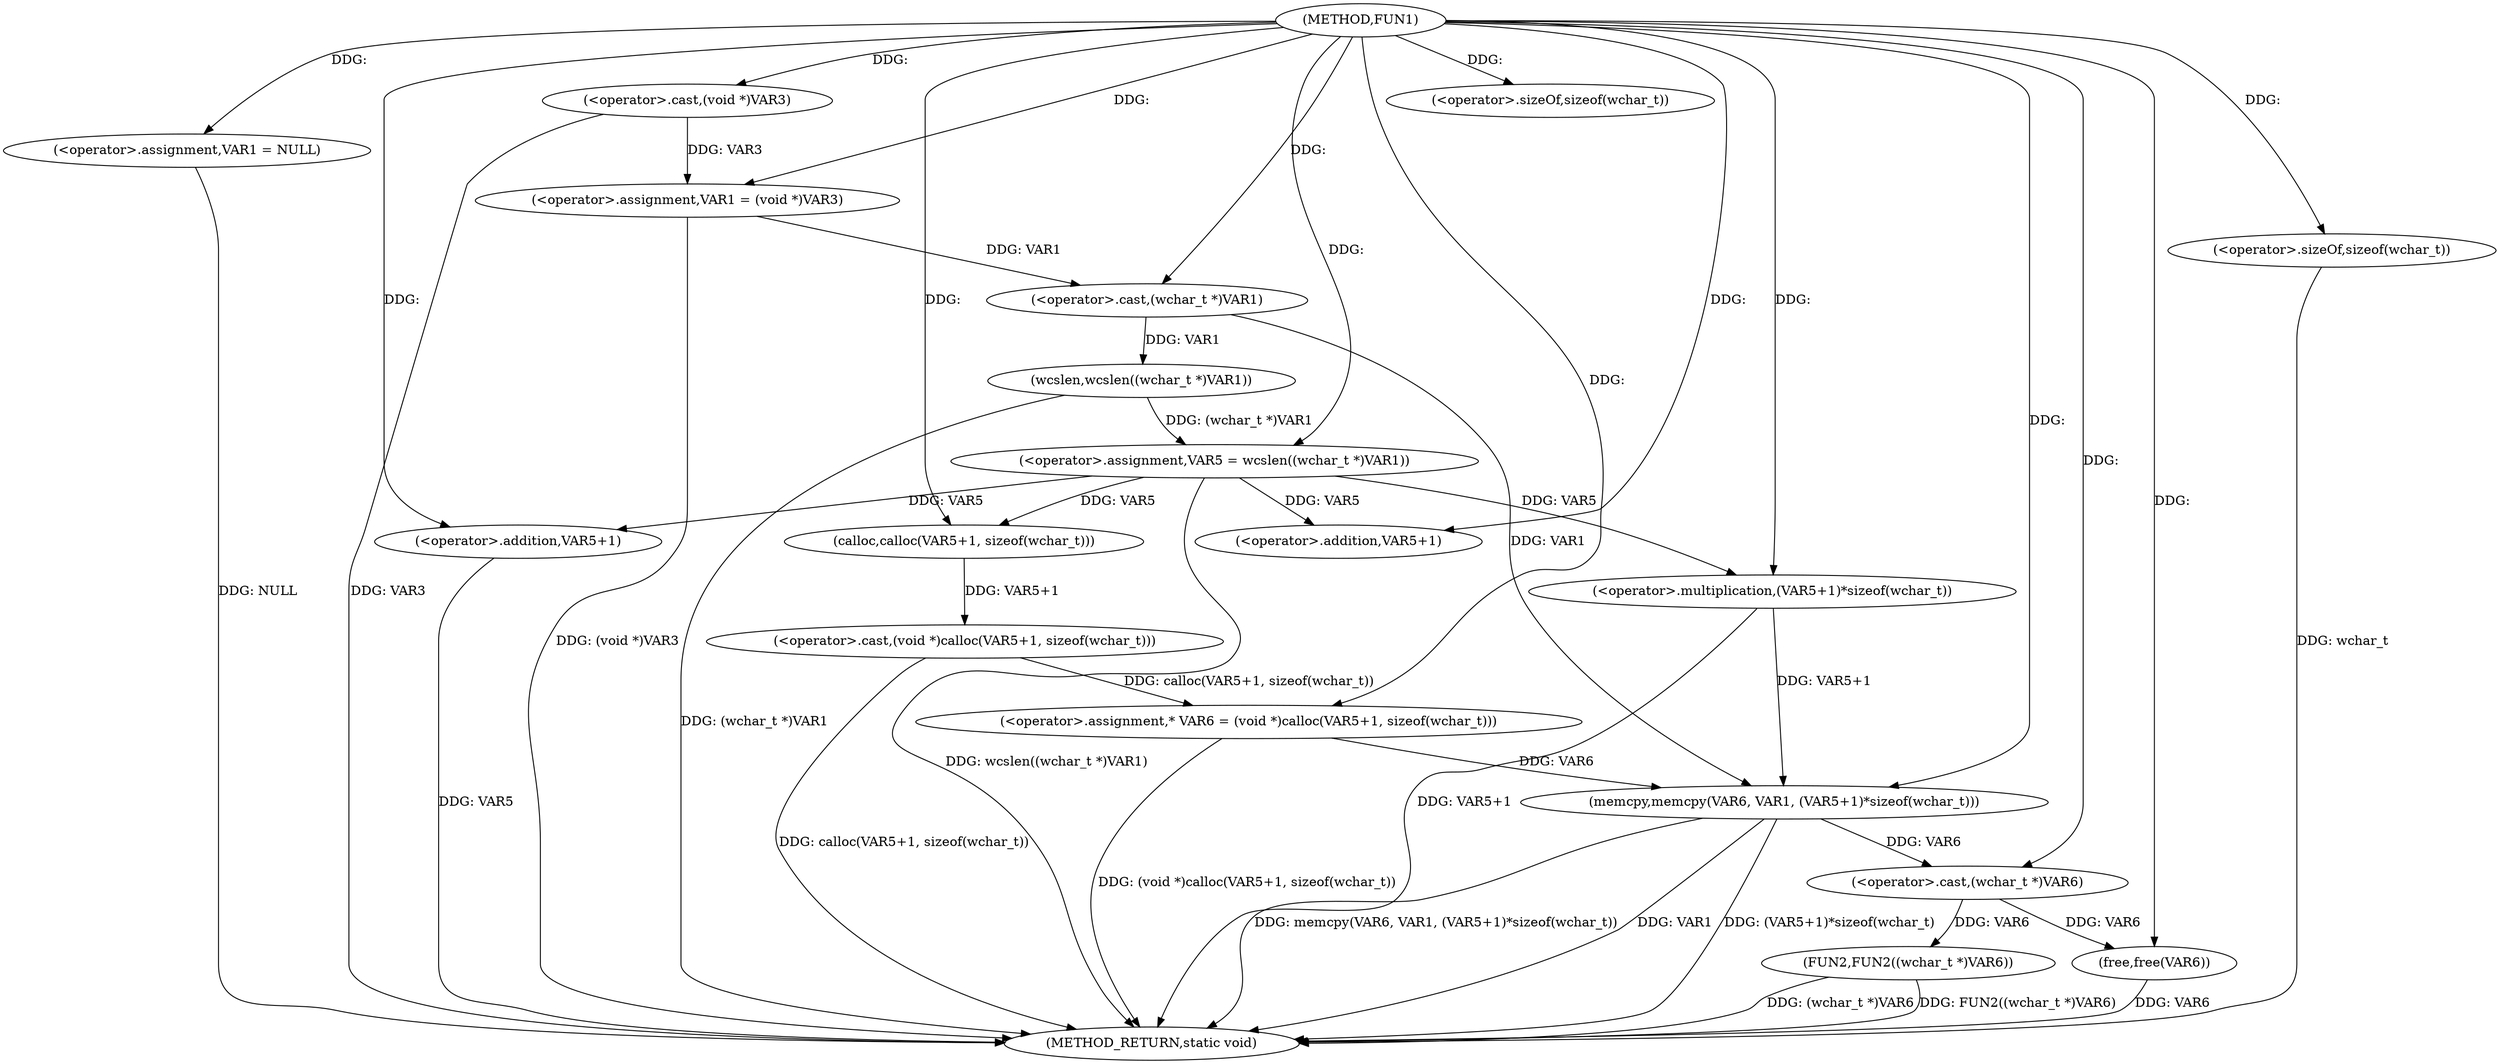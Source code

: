 digraph FUN1 {  
"1000100" [label = "(METHOD,FUN1)" ]
"1000149" [label = "(METHOD_RETURN,static void)" ]
"1000103" [label = "(<operator>.assignment,VAR1 = NULL)" ]
"1000108" [label = "(<operator>.assignment,VAR1 = (void *)VAR3)" ]
"1000110" [label = "(<operator>.cast,(void *)VAR3)" ]
"1000117" [label = "(<operator>.assignment,VAR5 = wcslen((wchar_t *)VAR1))" ]
"1000119" [label = "(wcslen,wcslen((wchar_t *)VAR1))" ]
"1000120" [label = "(<operator>.cast,(wchar_t *)VAR1)" ]
"1000124" [label = "(<operator>.assignment,* VAR6 = (void *)calloc(VAR5+1, sizeof(wchar_t)))" ]
"1000126" [label = "(<operator>.cast,(void *)calloc(VAR5+1, sizeof(wchar_t)))" ]
"1000128" [label = "(calloc,calloc(VAR5+1, sizeof(wchar_t)))" ]
"1000129" [label = "(<operator>.addition,VAR5+1)" ]
"1000132" [label = "(<operator>.sizeOf,sizeof(wchar_t))" ]
"1000134" [label = "(memcpy,memcpy(VAR6, VAR1, (VAR5+1)*sizeof(wchar_t)))" ]
"1000137" [label = "(<operator>.multiplication,(VAR5+1)*sizeof(wchar_t))" ]
"1000138" [label = "(<operator>.addition,VAR5+1)" ]
"1000141" [label = "(<operator>.sizeOf,sizeof(wchar_t))" ]
"1000143" [label = "(FUN2,FUN2((wchar_t *)VAR6))" ]
"1000144" [label = "(<operator>.cast,(wchar_t *)VAR6)" ]
"1000147" [label = "(free,free(VAR6))" ]
  "1000124" -> "1000149"  [ label = "DDG: (void *)calloc(VAR5+1, sizeof(wchar_t))"] 
  "1000141" -> "1000149"  [ label = "DDG: wchar_t"] 
  "1000103" -> "1000149"  [ label = "DDG: NULL"] 
  "1000147" -> "1000149"  [ label = "DDG: VAR6"] 
  "1000110" -> "1000149"  [ label = "DDG: VAR3"] 
  "1000117" -> "1000149"  [ label = "DDG: wcslen((wchar_t *)VAR1)"] 
  "1000134" -> "1000149"  [ label = "DDG: (VAR5+1)*sizeof(wchar_t)"] 
  "1000138" -> "1000149"  [ label = "DDG: VAR5"] 
  "1000143" -> "1000149"  [ label = "DDG: (wchar_t *)VAR6"] 
  "1000134" -> "1000149"  [ label = "DDG: memcpy(VAR6, VAR1, (VAR5+1)*sizeof(wchar_t))"] 
  "1000108" -> "1000149"  [ label = "DDG: (void *)VAR3"] 
  "1000119" -> "1000149"  [ label = "DDG: (wchar_t *)VAR1"] 
  "1000143" -> "1000149"  [ label = "DDG: FUN2((wchar_t *)VAR6)"] 
  "1000134" -> "1000149"  [ label = "DDG: VAR1"] 
  "1000126" -> "1000149"  [ label = "DDG: calloc(VAR5+1, sizeof(wchar_t))"] 
  "1000137" -> "1000149"  [ label = "DDG: VAR5+1"] 
  "1000100" -> "1000103"  [ label = "DDG: "] 
  "1000110" -> "1000108"  [ label = "DDG: VAR3"] 
  "1000100" -> "1000108"  [ label = "DDG: "] 
  "1000100" -> "1000110"  [ label = "DDG: "] 
  "1000119" -> "1000117"  [ label = "DDG: (wchar_t *)VAR1"] 
  "1000100" -> "1000117"  [ label = "DDG: "] 
  "1000120" -> "1000119"  [ label = "DDG: VAR1"] 
  "1000108" -> "1000120"  [ label = "DDG: VAR1"] 
  "1000100" -> "1000120"  [ label = "DDG: "] 
  "1000126" -> "1000124"  [ label = "DDG: calloc(VAR5+1, sizeof(wchar_t))"] 
  "1000100" -> "1000124"  [ label = "DDG: "] 
  "1000128" -> "1000126"  [ label = "DDG: VAR5+1"] 
  "1000117" -> "1000128"  [ label = "DDG: VAR5"] 
  "1000100" -> "1000128"  [ label = "DDG: "] 
  "1000117" -> "1000129"  [ label = "DDG: VAR5"] 
  "1000100" -> "1000129"  [ label = "DDG: "] 
  "1000100" -> "1000132"  [ label = "DDG: "] 
  "1000124" -> "1000134"  [ label = "DDG: VAR6"] 
  "1000100" -> "1000134"  [ label = "DDG: "] 
  "1000120" -> "1000134"  [ label = "DDG: VAR1"] 
  "1000137" -> "1000134"  [ label = "DDG: VAR5+1"] 
  "1000100" -> "1000137"  [ label = "DDG: "] 
  "1000117" -> "1000137"  [ label = "DDG: VAR5"] 
  "1000100" -> "1000138"  [ label = "DDG: "] 
  "1000117" -> "1000138"  [ label = "DDG: VAR5"] 
  "1000100" -> "1000141"  [ label = "DDG: "] 
  "1000144" -> "1000143"  [ label = "DDG: VAR6"] 
  "1000134" -> "1000144"  [ label = "DDG: VAR6"] 
  "1000100" -> "1000144"  [ label = "DDG: "] 
  "1000144" -> "1000147"  [ label = "DDG: VAR6"] 
  "1000100" -> "1000147"  [ label = "DDG: "] 
}
